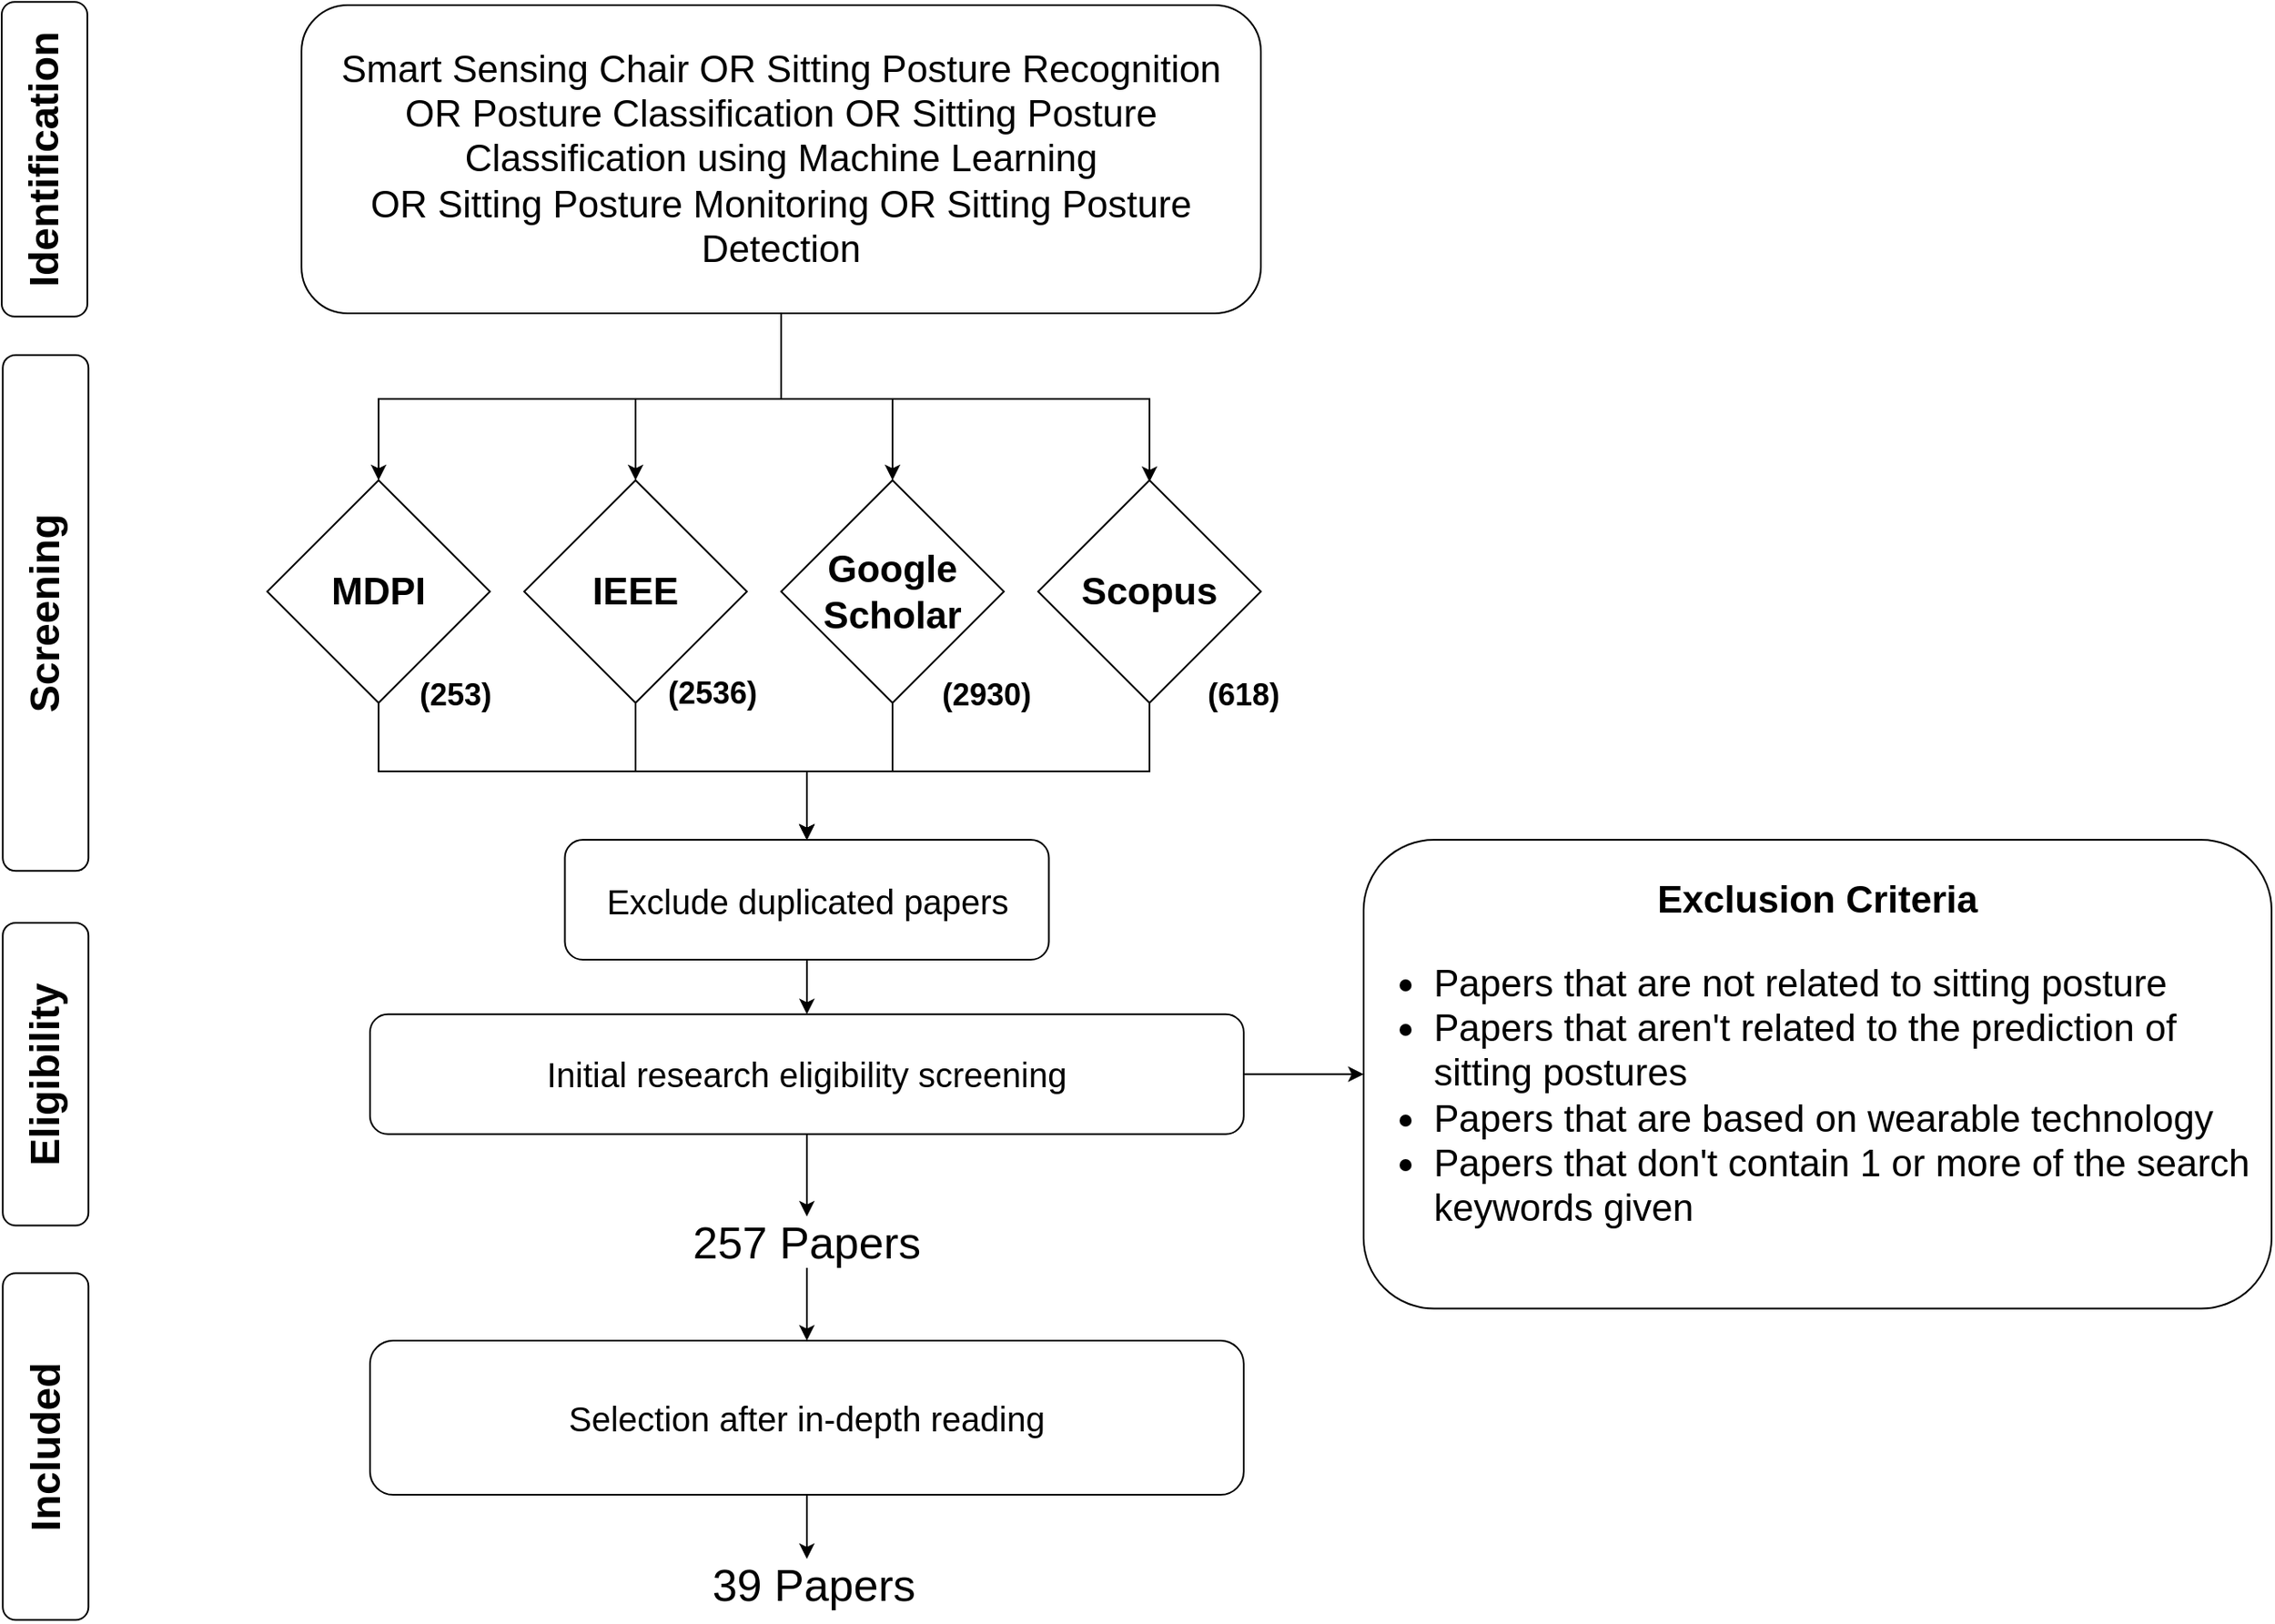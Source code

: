 <mxfile version="24.3.0" type="device">
  <diagram name="Page-1" id="h7Py_JcBXn8D_wsGuNnk">
    <mxGraphModel dx="1687" dy="915" grid="1" gridSize="10" guides="1" tooltips="1" connect="1" arrows="1" fold="1" page="1" pageScale="1" pageWidth="850" pageHeight="1100" math="0" shadow="0">
      <root>
        <mxCell id="0" />
        <mxCell id="1" parent="0" />
        <mxCell id="K94llgApoKq9Pl8ovA2T-1" value="&lt;font style=&quot;font-size: 24px;&quot;&gt;Identification&lt;/font&gt;" style="rounded=1;whiteSpace=wrap;html=1;rotation=-90;fontStyle=1" parent="1" vertex="1">
          <mxGeometry x="38.13" y="85" width="183.75" height="50" as="geometry" />
        </mxCell>
        <mxCell id="K94llgApoKq9Pl8ovA2T-2" value="&lt;font style=&quot;font-size: 24px;&quot;&gt;Screening&lt;br&gt;&lt;/font&gt;" style="rounded=1;whiteSpace=wrap;html=1;rotation=-90;fontStyle=1" parent="1" vertex="1">
          <mxGeometry x="-20.06" y="350" width="301.37" height="50" as="geometry" />
        </mxCell>
        <mxCell id="K94llgApoKq9Pl8ovA2T-3" value="&lt;font style=&quot;font-size: 24px;&quot;&gt;Included&lt;br&gt;&lt;/font&gt;" style="rounded=1;whiteSpace=wrap;html=1;rotation=-90;fontStyle=1" parent="1" vertex="1">
          <mxGeometry x="29.38" y="836.88" width="202.5" height="50" as="geometry" />
        </mxCell>
        <mxCell id="K94llgApoKq9Pl8ovA2T-8" style="edgeStyle=orthogonalEdgeStyle;rounded=0;orthogonalLoop=1;jettySize=auto;html=1;entryX=0.5;entryY=0;entryDx=0;entryDy=0;" parent="1" source="K94llgApoKq9Pl8ovA2T-4" target="K94llgApoKq9Pl8ovA2T-5" edge="1">
          <mxGeometry relative="1" as="geometry">
            <Array as="points">
              <mxPoint x="560" y="250" />
              <mxPoint x="325" y="250" />
            </Array>
          </mxGeometry>
        </mxCell>
        <mxCell id="K94llgApoKq9Pl8ovA2T-9" style="edgeStyle=orthogonalEdgeStyle;rounded=0;orthogonalLoop=1;jettySize=auto;html=1;exitX=0.5;exitY=1;exitDx=0;exitDy=0;entryX=0.5;entryY=0;entryDx=0;entryDy=0;" parent="1" source="K94llgApoKq9Pl8ovA2T-4" target="K94llgApoKq9Pl8ovA2T-6" edge="1">
          <mxGeometry relative="1" as="geometry">
            <Array as="points">
              <mxPoint x="560" y="250" />
              <mxPoint x="475" y="250" />
            </Array>
          </mxGeometry>
        </mxCell>
        <mxCell id="WZ3wqN5Vv8BoU-fb6V7b-3" style="edgeStyle=orthogonalEdgeStyle;rounded=0;orthogonalLoop=1;jettySize=auto;html=1;entryX=0.5;entryY=0;entryDx=0;entryDy=0;" edge="1" parent="1">
          <mxGeometry relative="1" as="geometry">
            <mxPoint x="480" y="250" as="sourcePoint" />
            <mxPoint x="775" y="298.5" as="targetPoint" />
            <Array as="points">
              <mxPoint x="475" y="250" />
              <mxPoint x="775" y="250" />
            </Array>
          </mxGeometry>
        </mxCell>
        <mxCell id="K94llgApoKq9Pl8ovA2T-4" value="&lt;div style=&quot;font-size: 22px;&quot;&gt;&lt;font style=&quot;font-size: 22px;&quot;&gt;Smart Sensing Chair&lt;span style=&quot;background-color: initial; font-size: 22px;&quot;&gt;&lt;span style=&quot;white-space: pre; font-size: 22px;&quot;&gt;&amp;nbsp;OR &lt;/span&gt;&lt;/span&gt;&lt;span style=&quot;background-color: initial; font-size: 22px;&quot;&gt;Sitting Posture Recognition&lt;/span&gt;&lt;/font&gt;&lt;/div&gt;&lt;div style=&quot;font-size: 22px;&quot;&gt;&lt;font style=&quot;font-size: 22px;&quot;&gt;OR Posture Classification OR&amp;nbsp;&lt;span style=&quot;background-color: initial; font-size: 22px;&quot;&gt;Sitting Posture Classification using Machine Learning&lt;/span&gt;&lt;/font&gt;&lt;/div&gt;&lt;div style=&quot;font-size: 22px;&quot;&gt;&lt;font style=&quot;font-size: 22px;&quot;&gt;OR Sitting Posture Monitoring OR &lt;span style=&quot;background-color: initial; font-size: 22px;&quot;&gt;Sitting Posture Detection&lt;/span&gt;&lt;/font&gt;&lt;/div&gt;" style="rounded=1;whiteSpace=wrap;html=1;fontSize=22;fontStyle=0;verticalAlign=middle;" parent="1" vertex="1">
          <mxGeometry x="280" y="20" width="560" height="180" as="geometry" />
        </mxCell>
        <mxCell id="WZ3wqN5Vv8BoU-fb6V7b-12" style="edgeStyle=orthogonalEdgeStyle;rounded=0;orthogonalLoop=1;jettySize=auto;html=1;exitX=0.5;exitY=1;exitDx=0;exitDy=0;entryX=0.5;entryY=0;entryDx=0;entryDy=0;" edge="1" parent="1" source="K94llgApoKq9Pl8ovA2T-5" target="K94llgApoKq9Pl8ovA2T-11">
          <mxGeometry relative="1" as="geometry" />
        </mxCell>
        <mxCell id="K94llgApoKq9Pl8ovA2T-5" value="&lt;span style=&quot;font-size: 22px;&quot;&gt;&lt;font style=&quot;font-size: 22px;&quot;&gt;MDPI&lt;/font&gt;&lt;/span&gt;" style="rhombus;whiteSpace=wrap;html=1;fontStyle=1;fontSize=22;" parent="1" vertex="1">
          <mxGeometry x="260" y="297.5" width="130" height="130" as="geometry" />
        </mxCell>
        <mxCell id="WZ3wqN5Vv8BoU-fb6V7b-13" style="edgeStyle=orthogonalEdgeStyle;rounded=0;orthogonalLoop=1;jettySize=auto;html=1;entryX=0.5;entryY=0;entryDx=0;entryDy=0;" edge="1" parent="1" source="K94llgApoKq9Pl8ovA2T-6" target="K94llgApoKq9Pl8ovA2T-11">
          <mxGeometry relative="1" as="geometry" />
        </mxCell>
        <mxCell id="K94llgApoKq9Pl8ovA2T-6" value="&lt;span style=&quot;font-size: 22px;&quot;&gt;&lt;font style=&quot;font-size: 22px;&quot;&gt;IEEE&lt;/font&gt;&lt;/span&gt;" style="rhombus;whiteSpace=wrap;html=1;fontStyle=1;fontSize=22;" parent="1" vertex="1">
          <mxGeometry x="410" y="297.5" width="130" height="130" as="geometry" />
        </mxCell>
        <mxCell id="WZ3wqN5Vv8BoU-fb6V7b-14" style="edgeStyle=orthogonalEdgeStyle;rounded=0;orthogonalLoop=1;jettySize=auto;html=1;entryX=0.5;entryY=0;entryDx=0;entryDy=0;" edge="1" parent="1" source="K94llgApoKq9Pl8ovA2T-7" target="K94llgApoKq9Pl8ovA2T-11">
          <mxGeometry relative="1" as="geometry" />
        </mxCell>
        <mxCell id="K94llgApoKq9Pl8ovA2T-7" value="&lt;span style=&quot;font-size: 22px;&quot;&gt;&lt;font style=&quot;font-size: 22px;&quot;&gt;Google Scholar&lt;/font&gt;&lt;/span&gt;" style="rhombus;whiteSpace=wrap;html=1;fontStyle=1;fontSize=22;" parent="1" vertex="1">
          <mxGeometry x="560" y="297.5" width="130" height="130" as="geometry" />
        </mxCell>
        <mxCell id="K94llgApoKq9Pl8ovA2T-19" style="edgeStyle=orthogonalEdgeStyle;rounded=0;orthogonalLoop=1;jettySize=auto;html=1;entryX=0.5;entryY=0;entryDx=0;entryDy=0;" parent="1" source="K94llgApoKq9Pl8ovA2T-11" target="K94llgApoKq9Pl8ovA2T-18" edge="1">
          <mxGeometry relative="1" as="geometry" />
        </mxCell>
        <mxCell id="K94llgApoKq9Pl8ovA2T-11" value="&lt;font style=&quot;font-size: 20px;&quot;&gt;Exclude duplicated papers&lt;/font&gt;" style="rounded=1;whiteSpace=wrap;html=1;fontSize=20;" parent="1" vertex="1">
          <mxGeometry x="433.75" y="507.5" width="282.5" height="70" as="geometry" />
        </mxCell>
        <mxCell id="K94llgApoKq9Pl8ovA2T-27" style="edgeStyle=orthogonalEdgeStyle;rounded=0;orthogonalLoop=1;jettySize=auto;html=1;entryX=0.5;entryY=0;entryDx=0;entryDy=0;" parent="1" source="K94llgApoKq9Pl8ovA2T-12" target="K94llgApoKq9Pl8ovA2T-26" edge="1">
          <mxGeometry relative="1" as="geometry" />
        </mxCell>
        <mxCell id="K94llgApoKq9Pl8ovA2T-12" value="&lt;font style=&quot;font-size: 20px;&quot;&gt;Selection after in-depth reading&lt;/font&gt;" style="rounded=1;whiteSpace=wrap;html=1;fontSize=20;" parent="1" vertex="1">
          <mxGeometry x="320" y="800" width="510" height="90" as="geometry" />
        </mxCell>
        <mxCell id="K94llgApoKq9Pl8ovA2T-23" style="edgeStyle=orthogonalEdgeStyle;rounded=0;orthogonalLoop=1;jettySize=auto;html=1;exitX=1;exitY=0.5;exitDx=0;exitDy=0;entryX=0;entryY=0.5;entryDx=0;entryDy=0;" parent="1" source="K94llgApoKq9Pl8ovA2T-18" target="K94llgApoKq9Pl8ovA2T-21" edge="1">
          <mxGeometry relative="1" as="geometry" />
        </mxCell>
        <mxCell id="lcbLtV3YTHZiTuQNgbO_-5" style="edgeStyle=orthogonalEdgeStyle;rounded=0;orthogonalLoop=1;jettySize=auto;html=1;exitX=0.5;exitY=1;exitDx=0;exitDy=0;entryX=0.5;entryY=0;entryDx=0;entryDy=0;" parent="1" source="K94llgApoKq9Pl8ovA2T-18" target="lcbLtV3YTHZiTuQNgbO_-4" edge="1">
          <mxGeometry relative="1" as="geometry" />
        </mxCell>
        <mxCell id="K94llgApoKq9Pl8ovA2T-18" value="&lt;font style=&quot;font-size: 20px;&quot;&gt;Initial research eligibility screening&lt;/font&gt;" style="rounded=1;whiteSpace=wrap;html=1;fontSize=20;" parent="1" vertex="1">
          <mxGeometry x="320" y="609.37" width="510" height="70" as="geometry" />
        </mxCell>
        <mxCell id="K94llgApoKq9Pl8ovA2T-21" value="&lt;font style=&quot;font-size: 22px;&quot;&gt;&lt;b style=&quot;font-size: 22px;&quot;&gt;Exclusion Criteria&lt;br style=&quot;font-size: 22px;&quot;&gt;&lt;/b&gt;&lt;ul style=&quot;font-size: 22px;&quot;&gt;&lt;li style=&quot;text-align: left; font-size: 22px;&quot;&gt;&lt;font style=&quot;font-size: 22px;&quot;&gt;&lt;span style=&quot;background-color: initial; font-size: 22px;&quot;&gt;Papers that are not related to sitting posture&lt;br style=&quot;font-size: 22px;&quot;&gt;&lt;/span&gt;&lt;/font&gt;&lt;/li&gt;&lt;li style=&quot;text-align: left; font-size: 22px;&quot;&gt;&lt;span style=&quot;background-color: initial; font-size: 22px;&quot;&gt;Papers that aren&#39;t related to the prediction of sitting postures&lt;/span&gt;&lt;/li&gt;&lt;li style=&quot;text-align: left; font-size: 22px;&quot;&gt;&lt;font style=&quot;font-size: 22px;&quot;&gt;&lt;span style=&quot;background-color: initial; font-size: 22px;&quot;&gt;Papers that are based on wearable technology&lt;/span&gt;&lt;/font&gt;&lt;/li&gt;&lt;li style=&quot;text-align: left; font-size: 22px;&quot;&gt;&lt;font style=&quot;font-size: 22px;&quot;&gt;&lt;span style=&quot;background-color: initial; font-size: 22px;&quot;&gt;Papers that don&#39;t contain 1 or more of the search keywords given&lt;/span&gt;&lt;/font&gt;&amp;nbsp;&lt;/li&gt;&lt;/ul&gt;&lt;/font&gt;" style="rounded=1;whiteSpace=wrap;html=1;align=center;fontSize=22;" parent="1" vertex="1">
          <mxGeometry x="900" y="507.5" width="530" height="273.75" as="geometry" />
        </mxCell>
        <mxCell id="K94llgApoKq9Pl8ovA2T-26" value="&lt;font style=&quot;font-size: 26px;&quot;&gt;&amp;nbsp;39 Papers&lt;/font&gt;" style="text;html=1;strokeColor=none;fillColor=none;align=center;verticalAlign=middle;whiteSpace=wrap;rounded=0;" parent="1" vertex="1">
          <mxGeometry x="477.5" y="927.5" width="195" height="30" as="geometry" />
        </mxCell>
        <mxCell id="lcbLtV3YTHZiTuQNgbO_-1" value="&lt;font size=&quot;1&quot; style=&quot;&quot;&gt;&lt;b style=&quot;font-size: 18px;&quot;&gt;(253)&lt;/b&gt;&lt;/font&gt;" style="text;html=1;strokeColor=none;fillColor=none;align=center;verticalAlign=middle;whiteSpace=wrap;rounded=0;" parent="1" vertex="1">
          <mxGeometry x="340" y="407.5" width="60" height="30" as="geometry" />
        </mxCell>
        <mxCell id="lcbLtV3YTHZiTuQNgbO_-2" value="&lt;font size=&quot;1&quot; style=&quot;&quot;&gt;&lt;b style=&quot;font-size: 18px;&quot;&gt;(2536)&lt;/b&gt;&lt;/font&gt;" style="text;html=1;strokeColor=none;fillColor=none;align=center;verticalAlign=middle;whiteSpace=wrap;rounded=0;" parent="1" vertex="1">
          <mxGeometry x="490" y="406.5" width="60" height="30" as="geometry" />
        </mxCell>
        <mxCell id="lcbLtV3YTHZiTuQNgbO_-3" value="&lt;font size=&quot;1&quot; style=&quot;&quot;&gt;&lt;b style=&quot;font-size: 18px;&quot;&gt;(2930)&lt;/b&gt;&lt;/font&gt;" style="text;html=1;strokeColor=none;fillColor=none;align=center;verticalAlign=middle;whiteSpace=wrap;rounded=0;" parent="1" vertex="1">
          <mxGeometry x="650" y="407.5" width="60" height="30" as="geometry" />
        </mxCell>
        <mxCell id="lcbLtV3YTHZiTuQNgbO_-6" style="edgeStyle=orthogonalEdgeStyle;rounded=0;orthogonalLoop=1;jettySize=auto;html=1;exitX=0.5;exitY=1;exitDx=0;exitDy=0;entryX=0.5;entryY=0;entryDx=0;entryDy=0;" parent="1" source="lcbLtV3YTHZiTuQNgbO_-4" target="K94llgApoKq9Pl8ovA2T-12" edge="1">
          <mxGeometry relative="1" as="geometry" />
        </mxCell>
        <mxCell id="lcbLtV3YTHZiTuQNgbO_-4" value="&lt;font style=&quot;font-size: 26px;&quot;&gt;257 Papers&lt;/font&gt;" style="text;html=1;strokeColor=none;fillColor=none;align=center;verticalAlign=middle;whiteSpace=wrap;rounded=0;" parent="1" vertex="1">
          <mxGeometry x="500" y="727.5" width="150" height="30" as="geometry" />
        </mxCell>
        <mxCell id="lcbLtV3YTHZiTuQNgbO_-7" value="&lt;font style=&quot;font-size: 24px;&quot;&gt;Eligibility&lt;br&gt;&lt;/font&gt;" style="rounded=1;whiteSpace=wrap;html=1;rotation=-90;fontStyle=1" parent="1" vertex="1">
          <mxGeometry x="42.21" y="619.37" width="176.82" height="50" as="geometry" />
        </mxCell>
        <mxCell id="WZ3wqN5Vv8BoU-fb6V7b-15" style="edgeStyle=orthogonalEdgeStyle;rounded=0;orthogonalLoop=1;jettySize=auto;html=1;entryX=0.5;entryY=0;entryDx=0;entryDy=0;" edge="1" parent="1" source="WZ3wqN5Vv8BoU-fb6V7b-1" target="K94llgApoKq9Pl8ovA2T-11">
          <mxGeometry relative="1" as="geometry" />
        </mxCell>
        <mxCell id="WZ3wqN5Vv8BoU-fb6V7b-1" value="&lt;span style=&quot;font-size: 22px;&quot;&gt;&lt;font style=&quot;font-size: 22px;&quot;&gt;Scopus&lt;/font&gt;&lt;/span&gt;" style="rhombus;whiteSpace=wrap;html=1;fontStyle=1;fontSize=22;" vertex="1" parent="1">
          <mxGeometry x="710" y="297.5" width="130" height="130" as="geometry" />
        </mxCell>
        <mxCell id="WZ3wqN5Vv8BoU-fb6V7b-5" value="&lt;font size=&quot;1&quot; style=&quot;&quot;&gt;&lt;b style=&quot;font-size: 18px;&quot;&gt;(618)&lt;/b&gt;&lt;/font&gt;" style="text;html=1;strokeColor=none;fillColor=none;align=center;verticalAlign=middle;whiteSpace=wrap;rounded=0;" vertex="1" parent="1">
          <mxGeometry x="800" y="407.5" width="60" height="30" as="geometry" />
        </mxCell>
        <mxCell id="WZ3wqN5Vv8BoU-fb6V7b-9" style="edgeStyle=orthogonalEdgeStyle;rounded=0;orthogonalLoop=1;jettySize=auto;html=1;entryX=0.5;entryY=0;entryDx=0;entryDy=0;" edge="1" parent="1" target="K94llgApoKq9Pl8ovA2T-7">
          <mxGeometry relative="1" as="geometry">
            <mxPoint x="560" y="200" as="sourcePoint" />
            <mxPoint x="485" y="308" as="targetPoint" />
            <Array as="points">
              <mxPoint x="560" y="210" />
              <mxPoint x="560" y="250" />
              <mxPoint x="625" y="250" />
            </Array>
          </mxGeometry>
        </mxCell>
      </root>
    </mxGraphModel>
  </diagram>
</mxfile>
